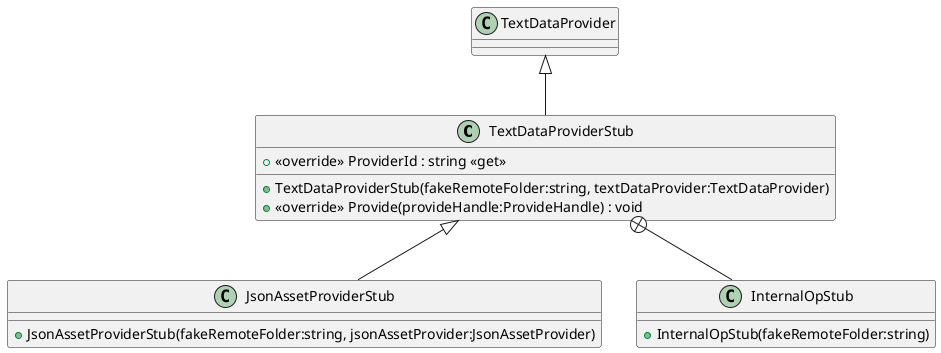 @startuml
class TextDataProviderStub {
    + TextDataProviderStub(fakeRemoteFolder:string, textDataProvider:TextDataProvider)
    + <<override>> ProviderId : string <<get>>
    + <<override>> Provide(provideHandle:ProvideHandle) : void
}
class JsonAssetProviderStub {
    + JsonAssetProviderStub(fakeRemoteFolder:string, jsonAssetProvider:JsonAssetProvider)
}
class InternalOpStub {
    + InternalOpStub(fakeRemoteFolder:string)
}
TextDataProvider <|-- TextDataProviderStub
TextDataProviderStub <|-- JsonAssetProviderStub
TextDataProviderStub +-- InternalOpStub
@enduml
